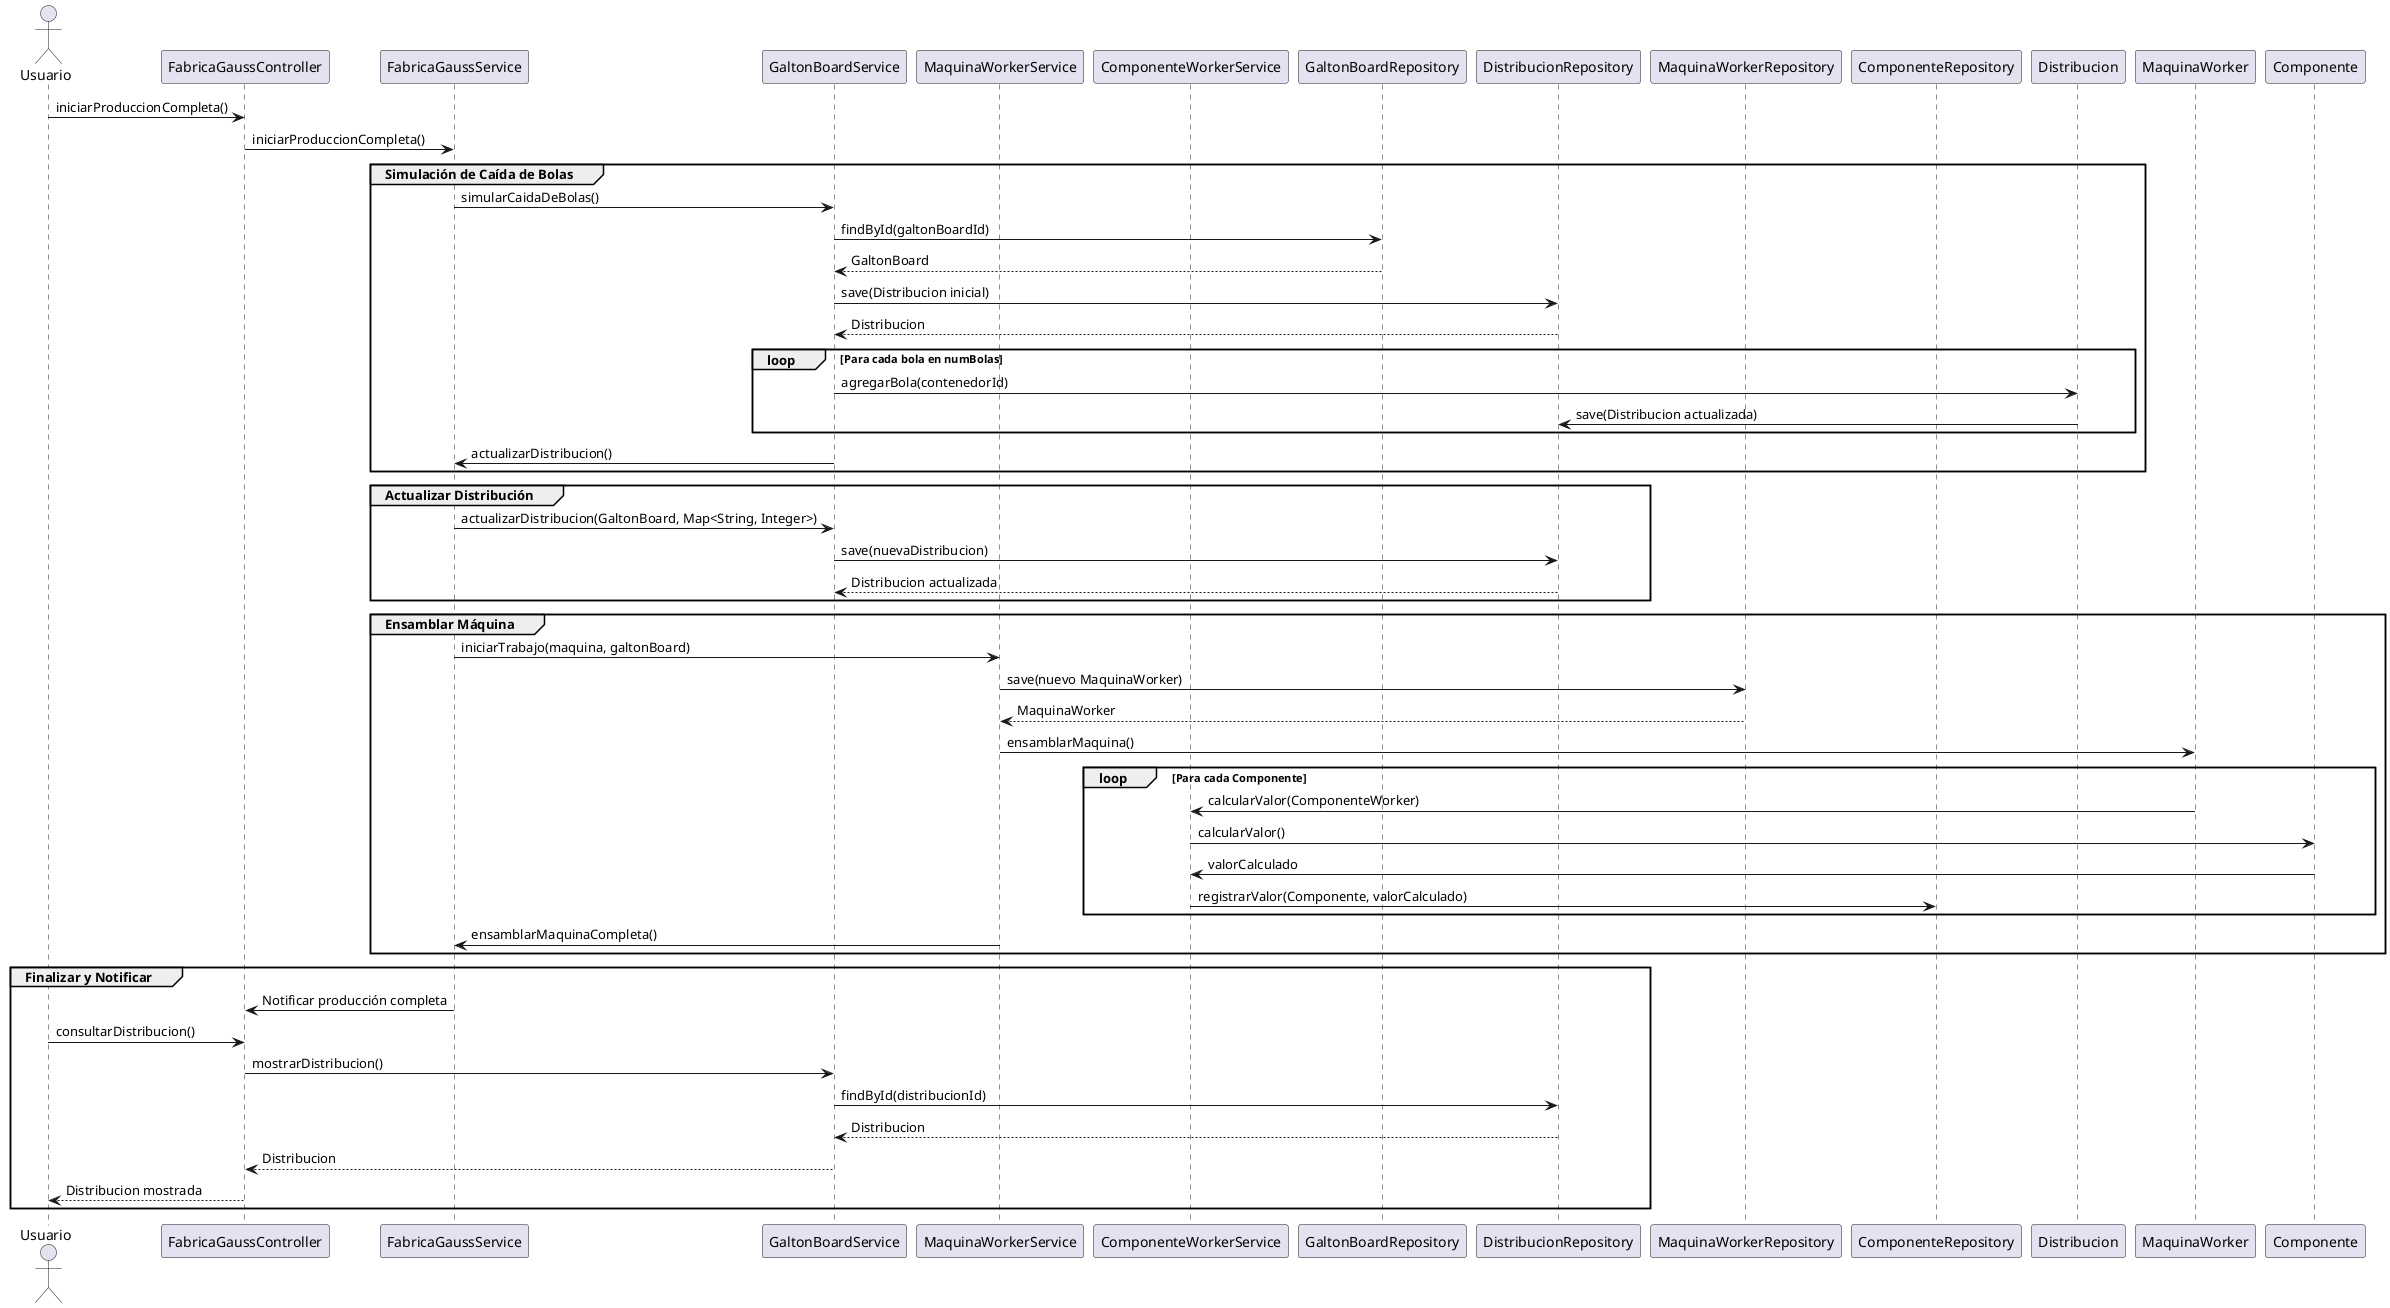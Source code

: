 @startuml
actor Usuario
participant FabricaGaussController
participant FabricaGaussService
participant GaltonBoardService
participant MaquinaWorkerService
participant ComponenteWorkerService
participant GaltonBoardRepository
participant DistribucionRepository
participant MaquinaWorkerRepository
participant ComponenteRepository

Usuario -> FabricaGaussController : iniciarProduccionCompleta()
FabricaGaussController -> FabricaGaussService : iniciarProduccionCompleta()

group Simulación de Caída de Bolas
    FabricaGaussService -> GaltonBoardService : simularCaidaDeBolas()
    GaltonBoardService -> GaltonBoardRepository : findById(galtonBoardId)
    GaltonBoardRepository --> GaltonBoardService : GaltonBoard

    GaltonBoardService -> DistribucionRepository : save(Distribucion inicial)
    DistribucionRepository --> GaltonBoardService : Distribucion

    loop Para cada bola en numBolas
        GaltonBoardService -> Distribucion : agregarBola(contenedorId)
        Distribucion -> DistribucionRepository : save(Distribucion actualizada)
    end loop

    GaltonBoardService -> FabricaGaussService : actualizarDistribucion()
end group

group Actualizar Distribución
    FabricaGaussService -> GaltonBoardService : actualizarDistribucion(GaltonBoard, Map<String, Integer>)
    GaltonBoardService -> DistribucionRepository : save(nuevaDistribucion)
    DistribucionRepository --> GaltonBoardService : Distribucion actualizada
end group

group Ensamblar Máquina
    FabricaGaussService -> MaquinaWorkerService : iniciarTrabajo(maquina, galtonBoard)

    MaquinaWorkerService -> MaquinaWorkerRepository : save(nuevo MaquinaWorker)
    MaquinaWorkerRepository --> MaquinaWorkerService : MaquinaWorker

    MaquinaWorkerService -> MaquinaWorker : ensamblarMaquina()

    loop Para cada Componente
        MaquinaWorker -> ComponenteWorkerService : calcularValor(ComponenteWorker)
        ComponenteWorkerService -> Componente : calcularValor()
        Componente -> ComponenteWorkerService : valorCalculado
        ComponenteWorkerService -> ComponenteRepository : registrarValor(Componente, valorCalculado)
    end loop

    MaquinaWorkerService -> FabricaGaussService : ensamblarMaquinaCompleta()
end group

group Finalizar y Notificar
    FabricaGaussService -> FabricaGaussController : Notificar producción completa
    Usuario -> FabricaGaussController : consultarDistribucion()
    FabricaGaussController -> GaltonBoardService : mostrarDistribucion()
    GaltonBoardService -> DistribucionRepository : findById(distribucionId)
    DistribucionRepository --> GaltonBoardService : Distribucion
    GaltonBoardService --> FabricaGaussController : Distribucion
    FabricaGaussController --> Usuario : Distribucion mostrada
end group

@enduml
